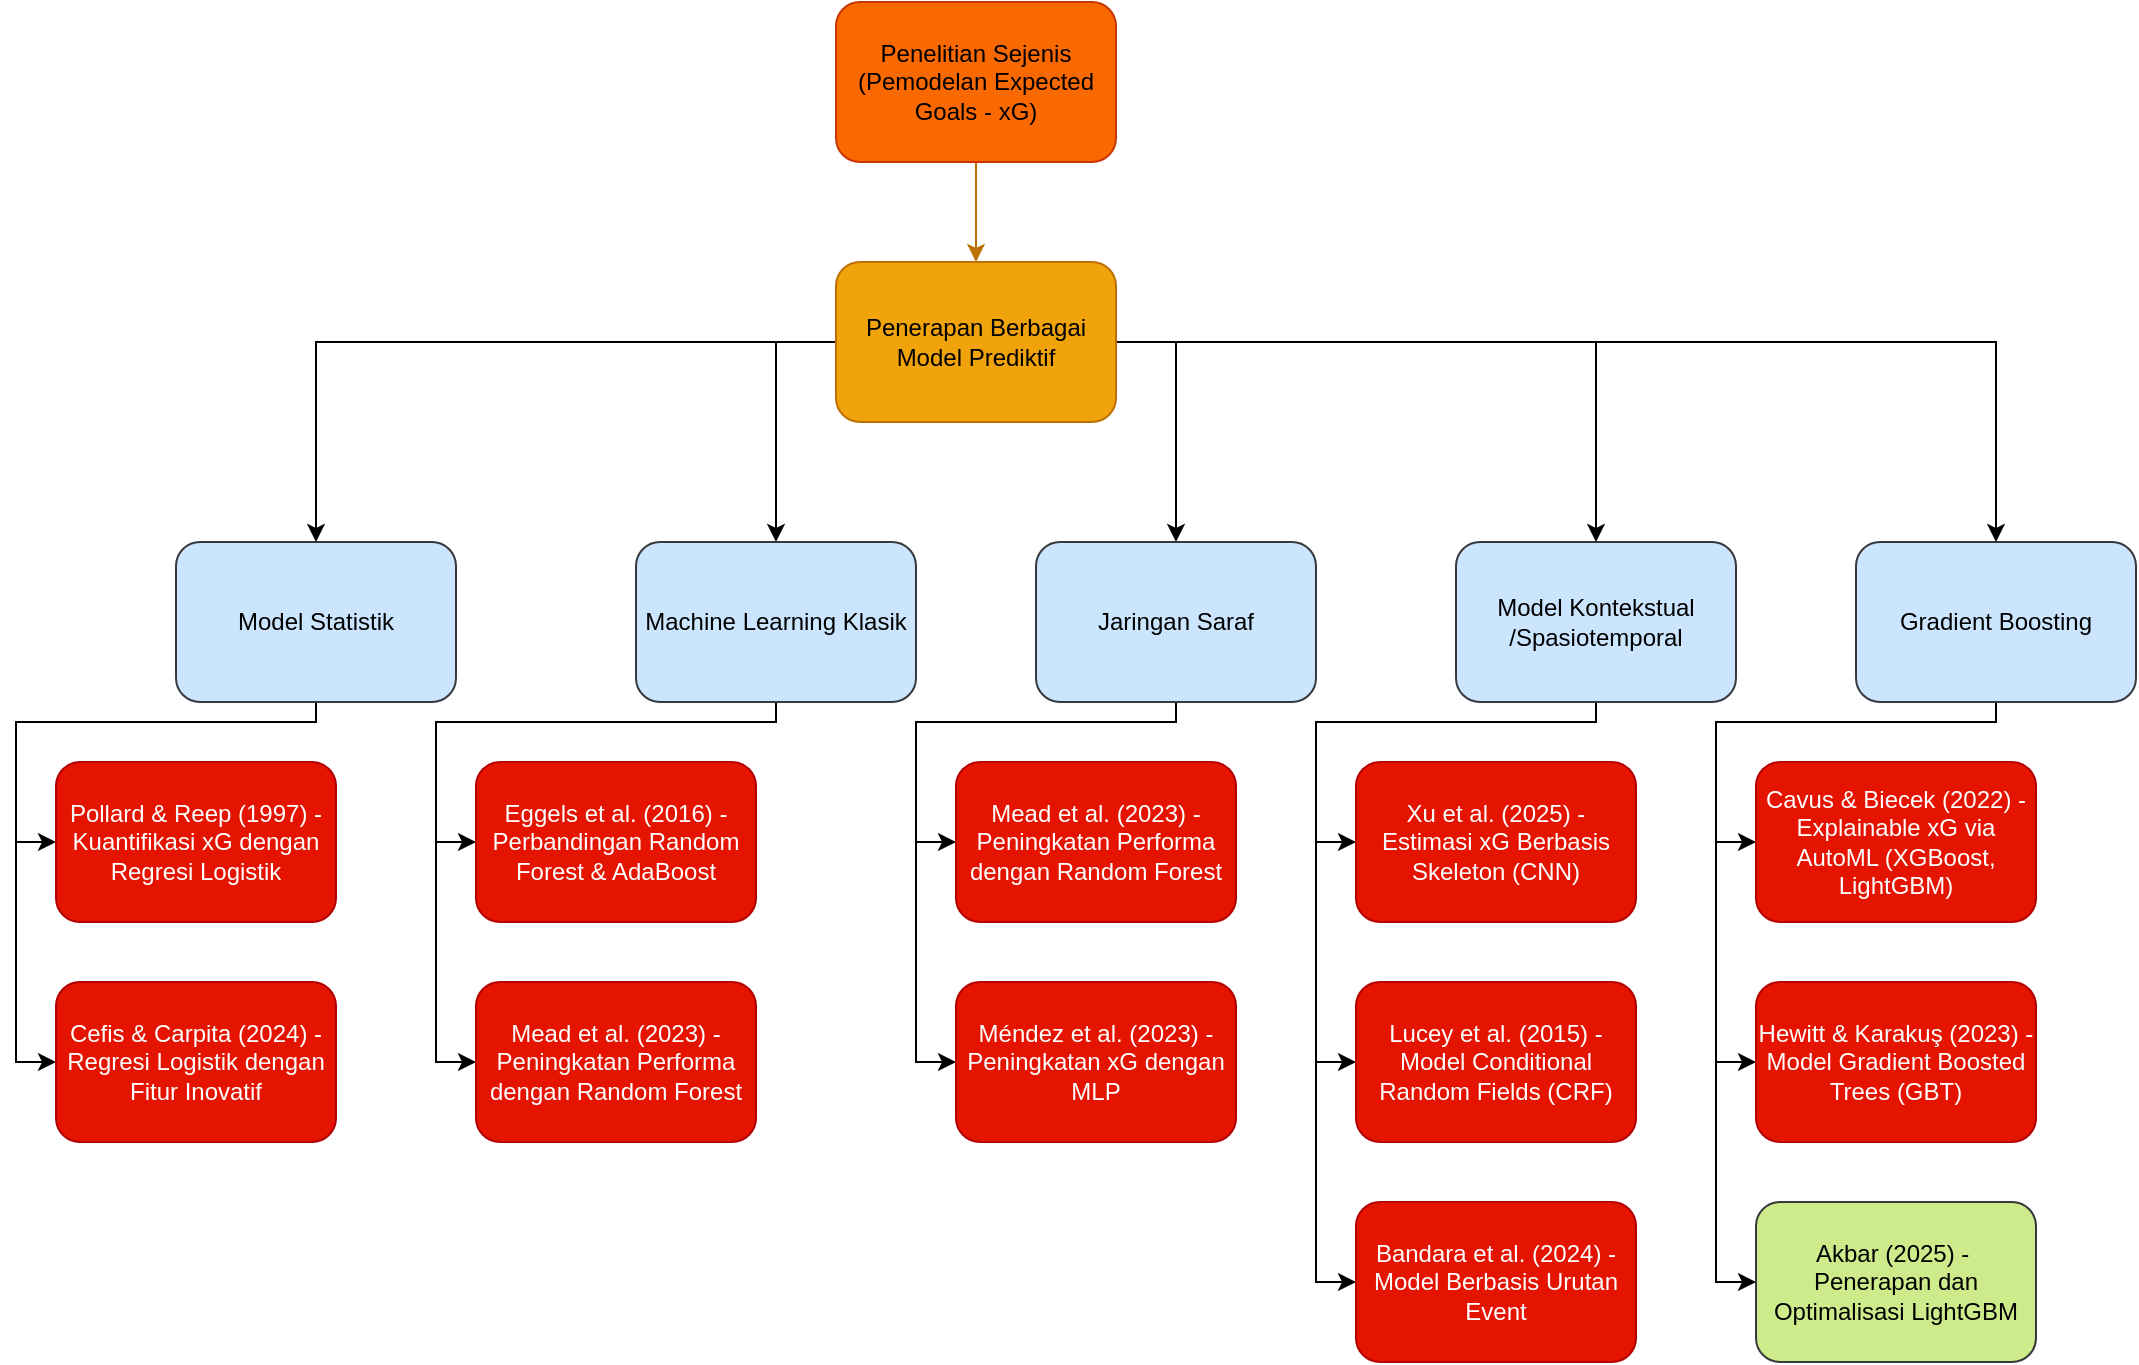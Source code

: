 <mxfile version="27.0.9">
  <diagram name="Page-1" id="w9X7o7_IDsKcnGVZjSVa">
    <mxGraphModel dx="1699" dy="1698" grid="1" gridSize="10" guides="1" tooltips="1" connect="1" arrows="1" fold="1" page="1" pageScale="1" pageWidth="827" pageHeight="1169" math="0" shadow="0">
      <root>
        <mxCell id="0" />
        <mxCell id="1" parent="0" />
        <mxCell id="J1GI_nsvIk5L9H5D9dBR-3" value="" style="edgeStyle=orthogonalEdgeStyle;rounded=0;orthogonalLoop=1;jettySize=auto;html=1;fillColor=#f0a30a;strokeColor=#BD7000;" parent="1" source="J1GI_nsvIk5L9H5D9dBR-1" target="J1GI_nsvIk5L9H5D9dBR-2" edge="1">
          <mxGeometry relative="1" as="geometry" />
        </mxCell>
        <mxCell id="J1GI_nsvIk5L9H5D9dBR-1" value="Penelitian Sejenis (Pemodelan Expected Goals - xG)" style="rounded=1;whiteSpace=wrap;html=1;fillColor=#fa6800;fontColor=#000000;strokeColor=#C73500;" parent="1" vertex="1">
          <mxGeometry x="390" y="-10" width="140" height="80" as="geometry" />
        </mxCell>
        <mxCell id="J1GI_nsvIk5L9H5D9dBR-38" style="edgeStyle=orthogonalEdgeStyle;shape=connector;rounded=0;orthogonalLoop=1;jettySize=auto;html=1;entryX=0.5;entryY=0;entryDx=0;entryDy=0;strokeColor=default;align=center;verticalAlign=middle;fontFamily=Helvetica;fontSize=11;fontColor=default;labelBackgroundColor=default;endArrow=classic;" parent="1" source="J1GI_nsvIk5L9H5D9dBR-2" target="J1GI_nsvIk5L9H5D9dBR-4" edge="1">
          <mxGeometry relative="1" as="geometry" />
        </mxCell>
        <mxCell id="J1GI_nsvIk5L9H5D9dBR-39" style="edgeStyle=orthogonalEdgeStyle;shape=connector;rounded=0;orthogonalLoop=1;jettySize=auto;html=1;entryX=0.5;entryY=0;entryDx=0;entryDy=0;strokeColor=default;align=center;verticalAlign=middle;fontFamily=Helvetica;fontSize=11;fontColor=default;labelBackgroundColor=default;endArrow=classic;" parent="1" source="J1GI_nsvIk5L9H5D9dBR-2" target="J1GI_nsvIk5L9H5D9dBR-6" edge="1">
          <mxGeometry relative="1" as="geometry">
            <Array as="points">
              <mxPoint x="360" y="160" />
            </Array>
          </mxGeometry>
        </mxCell>
        <mxCell id="J1GI_nsvIk5L9H5D9dBR-40" style="edgeStyle=orthogonalEdgeStyle;shape=connector;rounded=0;orthogonalLoop=1;jettySize=auto;html=1;entryX=0.5;entryY=0;entryDx=0;entryDy=0;strokeColor=default;align=center;verticalAlign=middle;fontFamily=Helvetica;fontSize=11;fontColor=default;labelBackgroundColor=default;endArrow=classic;" parent="1" source="J1GI_nsvIk5L9H5D9dBR-2" target="J1GI_nsvIk5L9H5D9dBR-8" edge="1">
          <mxGeometry relative="1" as="geometry">
            <Array as="points">
              <mxPoint x="560" y="160" />
            </Array>
          </mxGeometry>
        </mxCell>
        <mxCell id="J1GI_nsvIk5L9H5D9dBR-41" style="edgeStyle=orthogonalEdgeStyle;shape=connector;rounded=0;orthogonalLoop=1;jettySize=auto;html=1;entryX=0.5;entryY=0;entryDx=0;entryDy=0;strokeColor=default;align=center;verticalAlign=middle;fontFamily=Helvetica;fontSize=11;fontColor=default;labelBackgroundColor=default;endArrow=classic;" parent="1" source="J1GI_nsvIk5L9H5D9dBR-2" target="J1GI_nsvIk5L9H5D9dBR-9" edge="1">
          <mxGeometry relative="1" as="geometry" />
        </mxCell>
        <mxCell id="J1GI_nsvIk5L9H5D9dBR-42" style="edgeStyle=orthogonalEdgeStyle;shape=connector;rounded=0;orthogonalLoop=1;jettySize=auto;html=1;entryX=0.5;entryY=0;entryDx=0;entryDy=0;strokeColor=default;align=center;verticalAlign=middle;fontFamily=Helvetica;fontSize=11;fontColor=default;labelBackgroundColor=default;endArrow=classic;" parent="1" source="J1GI_nsvIk5L9H5D9dBR-2" target="J1GI_nsvIk5L9H5D9dBR-10" edge="1">
          <mxGeometry relative="1" as="geometry" />
        </mxCell>
        <mxCell id="J1GI_nsvIk5L9H5D9dBR-2" value="Penerapan Berbagai Model Prediktif" style="rounded=1;whiteSpace=wrap;html=1;fillColor=#f0a30a;fontColor=#000000;strokeColor=#BD7000;" parent="1" vertex="1">
          <mxGeometry x="390" y="120" width="140" height="80" as="geometry" />
        </mxCell>
        <mxCell id="J1GI_nsvIk5L9H5D9dBR-43" style="edgeStyle=orthogonalEdgeStyle;shape=connector;rounded=0;orthogonalLoop=1;jettySize=auto;html=1;strokeColor=default;align=center;verticalAlign=middle;fontFamily=Helvetica;fontSize=11;fontColor=default;labelBackgroundColor=default;endArrow=classic;" parent="1" source="J1GI_nsvIk5L9H5D9dBR-4" target="J1GI_nsvIk5L9H5D9dBR-14" edge="1">
          <mxGeometry relative="1" as="geometry">
            <Array as="points">
              <mxPoint x="130" y="350" />
              <mxPoint x="-20" y="350" />
              <mxPoint x="-20" y="410" />
            </Array>
          </mxGeometry>
        </mxCell>
        <mxCell id="J1GI_nsvIk5L9H5D9dBR-44" style="edgeStyle=orthogonalEdgeStyle;shape=connector;rounded=0;orthogonalLoop=1;jettySize=auto;html=1;entryX=0;entryY=0.5;entryDx=0;entryDy=0;strokeColor=default;align=center;verticalAlign=middle;fontFamily=Helvetica;fontSize=11;fontColor=default;labelBackgroundColor=default;endArrow=classic;" parent="1" source="J1GI_nsvIk5L9H5D9dBR-4" target="J1GI_nsvIk5L9H5D9dBR-16" edge="1">
          <mxGeometry relative="1" as="geometry">
            <Array as="points">
              <mxPoint x="130" y="350" />
              <mxPoint x="-20" y="350" />
              <mxPoint x="-20" y="520" />
            </Array>
          </mxGeometry>
        </mxCell>
        <mxCell id="J1GI_nsvIk5L9H5D9dBR-4" value="&lt;font style=&quot;color: rgb(0, 0, 0);&quot;&gt;Model Statistik&lt;/font&gt;" style="rounded=1;whiteSpace=wrap;html=1;fillColor=#cce5ff;strokeColor=#36393d;" parent="1" vertex="1">
          <mxGeometry x="60" y="260" width="140" height="80" as="geometry" />
        </mxCell>
        <mxCell id="J1GI_nsvIk5L9H5D9dBR-45" style="edgeStyle=orthogonalEdgeStyle;shape=connector;rounded=0;orthogonalLoop=1;jettySize=auto;html=1;entryX=0;entryY=0.5;entryDx=0;entryDy=0;strokeColor=default;align=center;verticalAlign=middle;fontFamily=Helvetica;fontSize=11;fontColor=default;labelBackgroundColor=default;endArrow=classic;" parent="1" source="J1GI_nsvIk5L9H5D9dBR-6" target="J1GI_nsvIk5L9H5D9dBR-18" edge="1">
          <mxGeometry relative="1" as="geometry">
            <Array as="points">
              <mxPoint x="360" y="350" />
              <mxPoint x="190" y="350" />
              <mxPoint x="190" y="410" />
            </Array>
          </mxGeometry>
        </mxCell>
        <mxCell id="J1GI_nsvIk5L9H5D9dBR-46" style="edgeStyle=orthogonalEdgeStyle;shape=connector;rounded=0;orthogonalLoop=1;jettySize=auto;html=1;entryX=0;entryY=0.5;entryDx=0;entryDy=0;strokeColor=default;align=center;verticalAlign=middle;fontFamily=Helvetica;fontSize=11;fontColor=default;labelBackgroundColor=default;endArrow=classic;" parent="1" source="J1GI_nsvIk5L9H5D9dBR-6" target="J1GI_nsvIk5L9H5D9dBR-20" edge="1">
          <mxGeometry relative="1" as="geometry">
            <Array as="points">
              <mxPoint x="360" y="350" />
              <mxPoint x="190" y="350" />
              <mxPoint x="190" y="520" />
            </Array>
          </mxGeometry>
        </mxCell>
        <mxCell id="J1GI_nsvIk5L9H5D9dBR-6" value="&lt;font style=&quot;color: rgb(0, 0, 0);&quot;&gt;Machine Learning Klasik&lt;/font&gt;" style="rounded=1;whiteSpace=wrap;html=1;fillColor=#cce5ff;strokeColor=#36393d;" parent="1" vertex="1">
          <mxGeometry x="290" y="260" width="140" height="80" as="geometry" />
        </mxCell>
        <mxCell id="J1GI_nsvIk5L9H5D9dBR-47" style="edgeStyle=orthogonalEdgeStyle;shape=connector;rounded=0;orthogonalLoop=1;jettySize=auto;html=1;entryX=0;entryY=0.5;entryDx=0;entryDy=0;strokeColor=default;align=center;verticalAlign=middle;fontFamily=Helvetica;fontSize=11;fontColor=default;labelBackgroundColor=default;endArrow=classic;" parent="1" source="J1GI_nsvIk5L9H5D9dBR-8" target="J1GI_nsvIk5L9H5D9dBR-22" edge="1">
          <mxGeometry relative="1" as="geometry">
            <Array as="points">
              <mxPoint x="560" y="350" />
              <mxPoint x="430" y="350" />
              <mxPoint x="430" y="410" />
            </Array>
          </mxGeometry>
        </mxCell>
        <mxCell id="J1GI_nsvIk5L9H5D9dBR-48" style="edgeStyle=orthogonalEdgeStyle;shape=connector;rounded=0;orthogonalLoop=1;jettySize=auto;html=1;entryX=0;entryY=0.5;entryDx=0;entryDy=0;strokeColor=default;align=center;verticalAlign=middle;fontFamily=Helvetica;fontSize=11;fontColor=default;labelBackgroundColor=default;endArrow=classic;" parent="1" source="J1GI_nsvIk5L9H5D9dBR-8" target="J1GI_nsvIk5L9H5D9dBR-24" edge="1">
          <mxGeometry relative="1" as="geometry">
            <Array as="points">
              <mxPoint x="560" y="350" />
              <mxPoint x="430" y="350" />
              <mxPoint x="430" y="520" />
            </Array>
          </mxGeometry>
        </mxCell>
        <mxCell id="J1GI_nsvIk5L9H5D9dBR-8" value="&lt;font style=&quot;color: rgb(0, 0, 0);&quot;&gt;Jaringan Saraf&lt;/font&gt;" style="rounded=1;whiteSpace=wrap;html=1;fillColor=#cce5ff;strokeColor=#36393d;" parent="1" vertex="1">
          <mxGeometry x="490" y="260" width="140" height="80" as="geometry" />
        </mxCell>
        <mxCell id="J1GI_nsvIk5L9H5D9dBR-49" style="edgeStyle=orthogonalEdgeStyle;shape=connector;rounded=0;orthogonalLoop=1;jettySize=auto;html=1;entryX=0;entryY=0.5;entryDx=0;entryDy=0;strokeColor=default;align=center;verticalAlign=middle;fontFamily=Helvetica;fontSize=11;fontColor=default;labelBackgroundColor=default;endArrow=classic;" parent="1" source="J1GI_nsvIk5L9H5D9dBR-9" target="J1GI_nsvIk5L9H5D9dBR-26" edge="1">
          <mxGeometry relative="1" as="geometry">
            <Array as="points">
              <mxPoint x="770" y="350" />
              <mxPoint x="630" y="350" />
              <mxPoint x="630" y="410" />
            </Array>
          </mxGeometry>
        </mxCell>
        <mxCell id="J1GI_nsvIk5L9H5D9dBR-51" style="edgeStyle=orthogonalEdgeStyle;shape=connector;rounded=0;orthogonalLoop=1;jettySize=auto;html=1;entryX=0;entryY=0.5;entryDx=0;entryDy=0;strokeColor=default;align=center;verticalAlign=middle;fontFamily=Helvetica;fontSize=11;fontColor=default;labelBackgroundColor=default;endArrow=classic;" parent="1" source="J1GI_nsvIk5L9H5D9dBR-9" target="J1GI_nsvIk5L9H5D9dBR-28" edge="1">
          <mxGeometry relative="1" as="geometry">
            <Array as="points">
              <mxPoint x="770" y="350" />
              <mxPoint x="630" y="350" />
              <mxPoint x="630" y="520" />
            </Array>
          </mxGeometry>
        </mxCell>
        <mxCell id="J1GI_nsvIk5L9H5D9dBR-52" style="edgeStyle=orthogonalEdgeStyle;shape=connector;rounded=0;orthogonalLoop=1;jettySize=auto;html=1;entryX=0;entryY=0.5;entryDx=0;entryDy=0;strokeColor=default;align=center;verticalAlign=middle;fontFamily=Helvetica;fontSize=11;fontColor=default;labelBackgroundColor=default;endArrow=classic;" parent="1" source="J1GI_nsvIk5L9H5D9dBR-9" target="J1GI_nsvIk5L9H5D9dBR-30" edge="1">
          <mxGeometry relative="1" as="geometry">
            <Array as="points">
              <mxPoint x="770" y="350" />
              <mxPoint x="630" y="350" />
              <mxPoint x="630" y="630" />
            </Array>
          </mxGeometry>
        </mxCell>
        <mxCell id="J1GI_nsvIk5L9H5D9dBR-9" value="&lt;font style=&quot;color: rgb(0, 0, 0);&quot;&gt;Model Kontekstual&lt;/font&gt;&lt;div&gt;&lt;font style=&quot;color: rgb(0, 0, 0);&quot;&gt;/Spasiotemporal&lt;/font&gt;&lt;/div&gt;" style="rounded=1;whiteSpace=wrap;html=1;fillColor=#cce5ff;strokeColor=#36393d;" parent="1" vertex="1">
          <mxGeometry x="700" y="260" width="140" height="80" as="geometry" />
        </mxCell>
        <mxCell id="J1GI_nsvIk5L9H5D9dBR-53" style="edgeStyle=orthogonalEdgeStyle;shape=connector;rounded=0;orthogonalLoop=1;jettySize=auto;html=1;entryX=0;entryY=0.5;entryDx=0;entryDy=0;strokeColor=default;align=center;verticalAlign=middle;fontFamily=Helvetica;fontSize=11;fontColor=default;labelBackgroundColor=default;endArrow=classic;" parent="1" source="J1GI_nsvIk5L9H5D9dBR-10" target="J1GI_nsvIk5L9H5D9dBR-35" edge="1">
          <mxGeometry relative="1" as="geometry">
            <Array as="points">
              <mxPoint x="970" y="350" />
              <mxPoint x="830" y="350" />
              <mxPoint x="830" y="410" />
            </Array>
          </mxGeometry>
        </mxCell>
        <mxCell id="J1GI_nsvIk5L9H5D9dBR-54" style="edgeStyle=orthogonalEdgeStyle;shape=connector;rounded=0;orthogonalLoop=1;jettySize=auto;html=1;entryX=0;entryY=0.5;entryDx=0;entryDy=0;strokeColor=default;align=center;verticalAlign=middle;fontFamily=Helvetica;fontSize=11;fontColor=default;labelBackgroundColor=default;endArrow=classic;" parent="1" source="J1GI_nsvIk5L9H5D9dBR-10" target="J1GI_nsvIk5L9H5D9dBR-36" edge="1">
          <mxGeometry relative="1" as="geometry">
            <Array as="points">
              <mxPoint x="970" y="350" />
              <mxPoint x="830" y="350" />
              <mxPoint x="830" y="520" />
            </Array>
          </mxGeometry>
        </mxCell>
        <mxCell id="J1GI_nsvIk5L9H5D9dBR-55" style="edgeStyle=orthogonalEdgeStyle;shape=connector;rounded=0;orthogonalLoop=1;jettySize=auto;html=1;entryX=0;entryY=0.5;entryDx=0;entryDy=0;strokeColor=default;align=center;verticalAlign=middle;fontFamily=Helvetica;fontSize=11;fontColor=default;labelBackgroundColor=default;endArrow=classic;" parent="1" source="J1GI_nsvIk5L9H5D9dBR-10" target="J1GI_nsvIk5L9H5D9dBR-37" edge="1">
          <mxGeometry relative="1" as="geometry">
            <Array as="points">
              <mxPoint x="970" y="350" />
              <mxPoint x="830" y="350" />
              <mxPoint x="830" y="630" />
            </Array>
          </mxGeometry>
        </mxCell>
        <mxCell id="J1GI_nsvIk5L9H5D9dBR-10" value="&lt;font color=&quot;#000000&quot;&gt;Gradient Boosting&lt;/font&gt;" style="rounded=1;whiteSpace=wrap;html=1;fillColor=#cce5ff;strokeColor=#36393d;" parent="1" vertex="1">
          <mxGeometry x="900" y="260" width="140" height="80" as="geometry" />
        </mxCell>
        <mxCell id="J1GI_nsvIk5L9H5D9dBR-14" value="&lt;font style=&quot;color: rgb(255, 255, 255);&quot;&gt;Pollard &amp;amp; Reep (1997) - Kuantifikasi xG dengan Regresi Logistik&lt;/font&gt;" style="rounded=1;whiteSpace=wrap;html=1;fillColor=#e51400;strokeColor=#B20000;fontColor=#ffffff;" parent="1" vertex="1">
          <mxGeometry y="370" width="140" height="80" as="geometry" />
        </mxCell>
        <mxCell id="J1GI_nsvIk5L9H5D9dBR-16" value="&lt;font style=&quot;color: rgb(255, 255, 255);&quot;&gt;Cefis &amp;amp; Carpita (2024) - Regresi Logistik dengan Fitur Inovatif&lt;/font&gt;" style="rounded=1;whiteSpace=wrap;html=1;fillColor=#e51400;strokeColor=#B20000;fontColor=#ffffff;" parent="1" vertex="1">
          <mxGeometry y="480" width="140" height="80" as="geometry" />
        </mxCell>
        <mxCell id="J1GI_nsvIk5L9H5D9dBR-18" value="&lt;font style=&quot;color: rgb(255, 255, 255);&quot;&gt;Eggels et al. (2016) - Perbandingan Random Forest &amp;amp; AdaBoost&lt;/font&gt;" style="rounded=1;whiteSpace=wrap;html=1;fillColor=#e51400;strokeColor=#B20000;fontColor=#ffffff;" parent="1" vertex="1">
          <mxGeometry x="210" y="370" width="140" height="80" as="geometry" />
        </mxCell>
        <mxCell id="J1GI_nsvIk5L9H5D9dBR-20" value="&lt;font style=&quot;color: rgb(255, 255, 255);&quot;&gt;Mead et al. (2023) - Peningkatan Performa dengan Random Forest&lt;/font&gt;" style="rounded=1;whiteSpace=wrap;html=1;fillColor=#e51400;strokeColor=#B20000;fontColor=#ffffff;" parent="1" vertex="1">
          <mxGeometry x="210" y="480" width="140" height="80" as="geometry" />
        </mxCell>
        <mxCell id="J1GI_nsvIk5L9H5D9dBR-22" value="&lt;font style=&quot;color: rgb(255, 255, 255);&quot;&gt;Mead et al. (2023) - Peningkatan Performa dengan Random Forest&lt;/font&gt;" style="rounded=1;whiteSpace=wrap;html=1;fillColor=#e51400;strokeColor=#B20000;fontColor=#ffffff;" parent="1" vertex="1">
          <mxGeometry x="450" y="370" width="140" height="80" as="geometry" />
        </mxCell>
        <mxCell id="J1GI_nsvIk5L9H5D9dBR-26" value="&lt;font style=&quot;color: rgb(255, 255, 255);&quot;&gt;Xu et al. (2025) - Estimasi xG Berbasis Skeleton (CNN)&lt;/font&gt;" style="rounded=1;whiteSpace=wrap;html=1;fillColor=#e51400;strokeColor=#B20000;fontColor=#ffffff;" parent="1" vertex="1">
          <mxGeometry x="650" y="370" width="140" height="80" as="geometry" />
        </mxCell>
        <mxCell id="J1GI_nsvIk5L9H5D9dBR-28" value="&lt;font style=&quot;color: rgb(255, 255, 255);&quot;&gt;Lucey et al. (2015) - Model Conditional Random Fields (CRF)&lt;/font&gt;" style="rounded=1;whiteSpace=wrap;html=1;fillColor=#e51400;strokeColor=#B20000;fontColor=#ffffff;" parent="1" vertex="1">
          <mxGeometry x="650" y="480" width="140" height="80" as="geometry" />
        </mxCell>
        <mxCell id="J1GI_nsvIk5L9H5D9dBR-30" value="&lt;font style=&quot;color: rgb(255, 255, 255);&quot;&gt;Bandara et al. (2024) - Model Berbasis Urutan Event&lt;/font&gt;" style="rounded=1;whiteSpace=wrap;html=1;fillColor=#e51400;strokeColor=#B20000;fontColor=#ffffff;" parent="1" vertex="1">
          <mxGeometry x="650" y="590" width="140" height="80" as="geometry" />
        </mxCell>
        <mxCell id="J1GI_nsvIk5L9H5D9dBR-24" value="&lt;font style=&quot;color: rgb(255, 255, 255);&quot;&gt;Méndez et al. (2023) - Peningkatan xG dengan MLP&lt;/font&gt;" style="rounded=1;whiteSpace=wrap;html=1;fillColor=#e51400;strokeColor=#B20000;fontColor=#ffffff;" parent="1" vertex="1">
          <mxGeometry x="450" y="480" width="140" height="80" as="geometry" />
        </mxCell>
        <mxCell id="J1GI_nsvIk5L9H5D9dBR-35" value="&lt;font style=&quot;color: rgb(255, 255, 255);&quot;&gt;Cavus &amp;amp; Biecek (2022) - Explainable xG via AutoML (XGBoost, LightGBM)&lt;/font&gt;" style="rounded=1;whiteSpace=wrap;html=1;fillColor=#e51400;strokeColor=#B20000;fontColor=#ffffff;" parent="1" vertex="1">
          <mxGeometry x="850" y="370" width="140" height="80" as="geometry" />
        </mxCell>
        <mxCell id="J1GI_nsvIk5L9H5D9dBR-36" value="&lt;font style=&quot;color: rgb(255, 255, 255);&quot;&gt;Hewitt &amp;amp; Karakuş (2023) - Model Gradient Boosted Trees (GBT)&lt;/font&gt;" style="rounded=1;whiteSpace=wrap;html=1;fillColor=#e51400;strokeColor=#B20000;fontColor=#ffffff;" parent="1" vertex="1">
          <mxGeometry x="850" y="480" width="140" height="80" as="geometry" />
        </mxCell>
        <mxCell id="J1GI_nsvIk5L9H5D9dBR-37" value="&lt;font style=&quot;color: rgb(0, 0, 0);&quot;&gt;Akbar (2025) -&amp;nbsp; Penerapan dan Optimalisasi LightGBM&lt;/font&gt;" style="rounded=1;whiteSpace=wrap;html=1;fillColor=#cdeb8b;strokeColor=#36393d;" parent="1" vertex="1">
          <mxGeometry x="850" y="590" width="140" height="80" as="geometry" />
        </mxCell>
      </root>
    </mxGraphModel>
  </diagram>
</mxfile>
